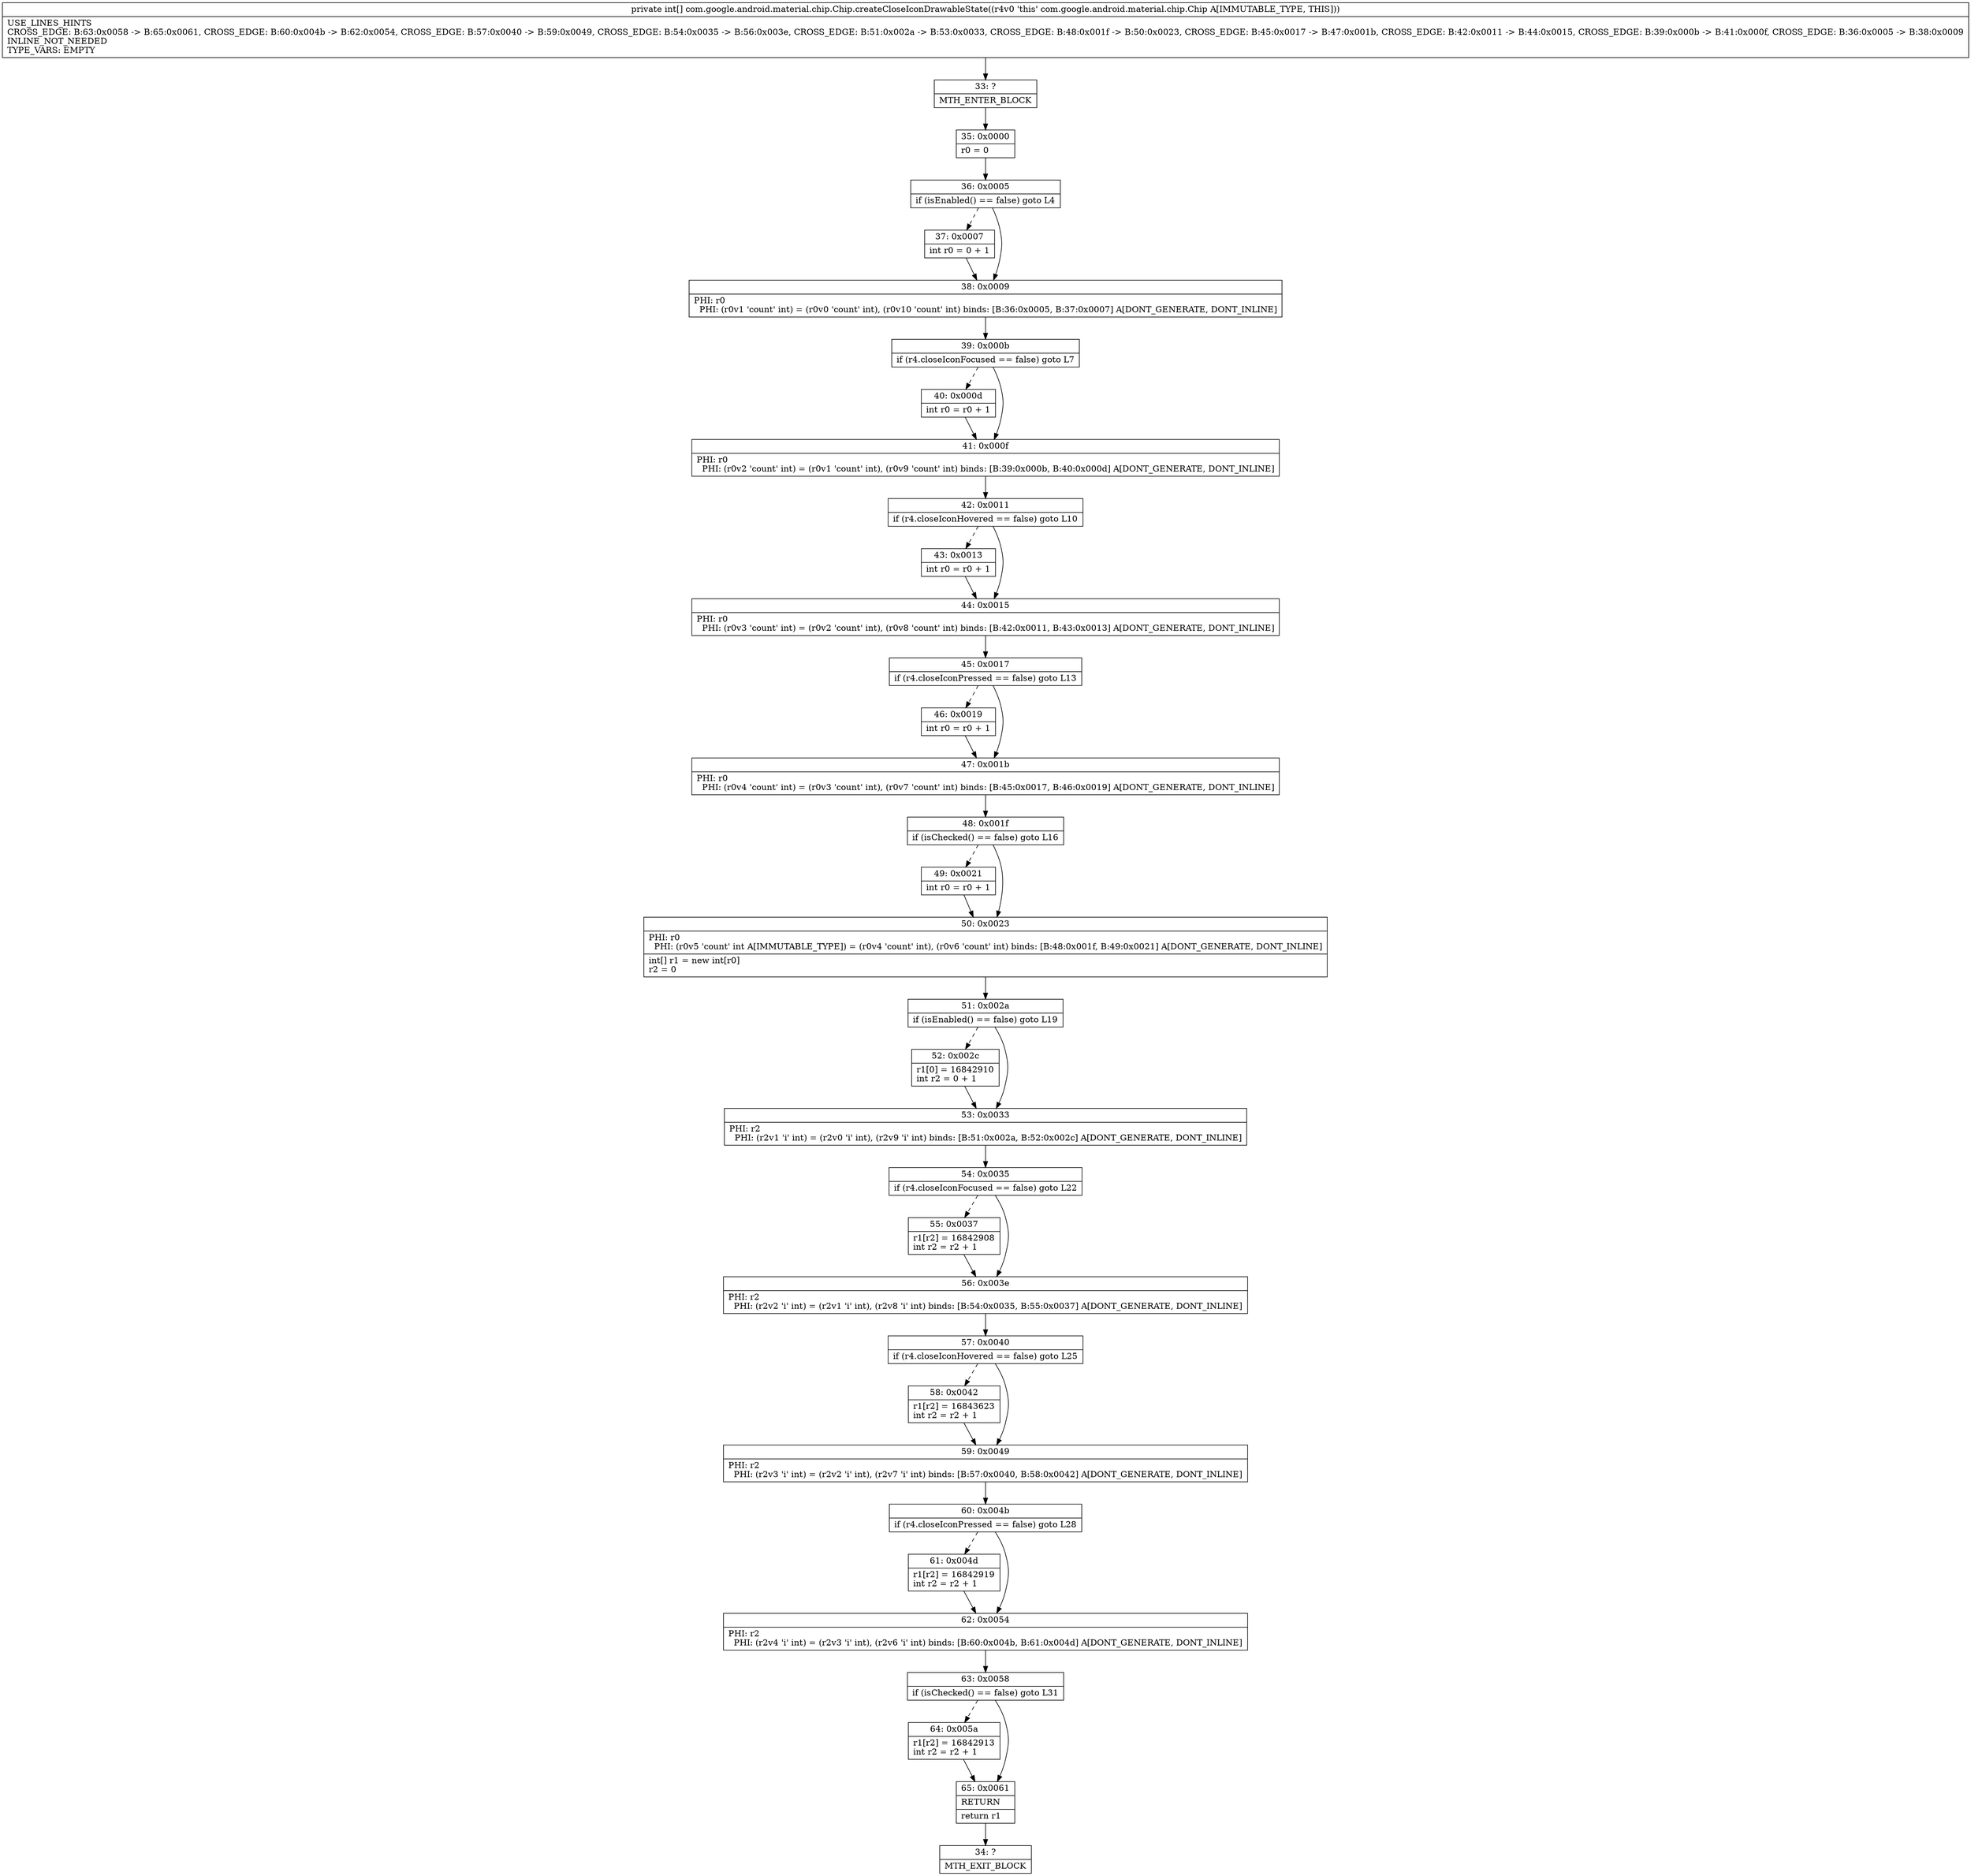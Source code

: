 digraph "CFG forcom.google.android.material.chip.Chip.createCloseIconDrawableState()[I" {
Node_33 [shape=record,label="{33\:\ ?|MTH_ENTER_BLOCK\l}"];
Node_35 [shape=record,label="{35\:\ 0x0000|r0 = 0\l}"];
Node_36 [shape=record,label="{36\:\ 0x0005|if (isEnabled() == false) goto L4\l}"];
Node_37 [shape=record,label="{37\:\ 0x0007|int r0 = 0 + 1\l}"];
Node_38 [shape=record,label="{38\:\ 0x0009|PHI: r0 \l  PHI: (r0v1 'count' int) = (r0v0 'count' int), (r0v10 'count' int) binds: [B:36:0x0005, B:37:0x0007] A[DONT_GENERATE, DONT_INLINE]\l}"];
Node_39 [shape=record,label="{39\:\ 0x000b|if (r4.closeIconFocused == false) goto L7\l}"];
Node_40 [shape=record,label="{40\:\ 0x000d|int r0 = r0 + 1\l}"];
Node_41 [shape=record,label="{41\:\ 0x000f|PHI: r0 \l  PHI: (r0v2 'count' int) = (r0v1 'count' int), (r0v9 'count' int) binds: [B:39:0x000b, B:40:0x000d] A[DONT_GENERATE, DONT_INLINE]\l}"];
Node_42 [shape=record,label="{42\:\ 0x0011|if (r4.closeIconHovered == false) goto L10\l}"];
Node_43 [shape=record,label="{43\:\ 0x0013|int r0 = r0 + 1\l}"];
Node_44 [shape=record,label="{44\:\ 0x0015|PHI: r0 \l  PHI: (r0v3 'count' int) = (r0v2 'count' int), (r0v8 'count' int) binds: [B:42:0x0011, B:43:0x0013] A[DONT_GENERATE, DONT_INLINE]\l}"];
Node_45 [shape=record,label="{45\:\ 0x0017|if (r4.closeIconPressed == false) goto L13\l}"];
Node_46 [shape=record,label="{46\:\ 0x0019|int r0 = r0 + 1\l}"];
Node_47 [shape=record,label="{47\:\ 0x001b|PHI: r0 \l  PHI: (r0v4 'count' int) = (r0v3 'count' int), (r0v7 'count' int) binds: [B:45:0x0017, B:46:0x0019] A[DONT_GENERATE, DONT_INLINE]\l}"];
Node_48 [shape=record,label="{48\:\ 0x001f|if (isChecked() == false) goto L16\l}"];
Node_49 [shape=record,label="{49\:\ 0x0021|int r0 = r0 + 1\l}"];
Node_50 [shape=record,label="{50\:\ 0x0023|PHI: r0 \l  PHI: (r0v5 'count' int A[IMMUTABLE_TYPE]) = (r0v4 'count' int), (r0v6 'count' int) binds: [B:48:0x001f, B:49:0x0021] A[DONT_GENERATE, DONT_INLINE]\l|int[] r1 = new int[r0]\lr2 = 0\l}"];
Node_51 [shape=record,label="{51\:\ 0x002a|if (isEnabled() == false) goto L19\l}"];
Node_52 [shape=record,label="{52\:\ 0x002c|r1[0] = 16842910\lint r2 = 0 + 1\l}"];
Node_53 [shape=record,label="{53\:\ 0x0033|PHI: r2 \l  PHI: (r2v1 'i' int) = (r2v0 'i' int), (r2v9 'i' int) binds: [B:51:0x002a, B:52:0x002c] A[DONT_GENERATE, DONT_INLINE]\l}"];
Node_54 [shape=record,label="{54\:\ 0x0035|if (r4.closeIconFocused == false) goto L22\l}"];
Node_55 [shape=record,label="{55\:\ 0x0037|r1[r2] = 16842908\lint r2 = r2 + 1\l}"];
Node_56 [shape=record,label="{56\:\ 0x003e|PHI: r2 \l  PHI: (r2v2 'i' int) = (r2v1 'i' int), (r2v8 'i' int) binds: [B:54:0x0035, B:55:0x0037] A[DONT_GENERATE, DONT_INLINE]\l}"];
Node_57 [shape=record,label="{57\:\ 0x0040|if (r4.closeIconHovered == false) goto L25\l}"];
Node_58 [shape=record,label="{58\:\ 0x0042|r1[r2] = 16843623\lint r2 = r2 + 1\l}"];
Node_59 [shape=record,label="{59\:\ 0x0049|PHI: r2 \l  PHI: (r2v3 'i' int) = (r2v2 'i' int), (r2v7 'i' int) binds: [B:57:0x0040, B:58:0x0042] A[DONT_GENERATE, DONT_INLINE]\l}"];
Node_60 [shape=record,label="{60\:\ 0x004b|if (r4.closeIconPressed == false) goto L28\l}"];
Node_61 [shape=record,label="{61\:\ 0x004d|r1[r2] = 16842919\lint r2 = r2 + 1\l}"];
Node_62 [shape=record,label="{62\:\ 0x0054|PHI: r2 \l  PHI: (r2v4 'i' int) = (r2v3 'i' int), (r2v6 'i' int) binds: [B:60:0x004b, B:61:0x004d] A[DONT_GENERATE, DONT_INLINE]\l}"];
Node_63 [shape=record,label="{63\:\ 0x0058|if (isChecked() == false) goto L31\l}"];
Node_64 [shape=record,label="{64\:\ 0x005a|r1[r2] = 16842913\lint r2 = r2 + 1\l}"];
Node_65 [shape=record,label="{65\:\ 0x0061|RETURN\l|return r1\l}"];
Node_34 [shape=record,label="{34\:\ ?|MTH_EXIT_BLOCK\l}"];
MethodNode[shape=record,label="{private int[] com.google.android.material.chip.Chip.createCloseIconDrawableState((r4v0 'this' com.google.android.material.chip.Chip A[IMMUTABLE_TYPE, THIS]))  | USE_LINES_HINTS\lCROSS_EDGE: B:63:0x0058 \-\> B:65:0x0061, CROSS_EDGE: B:60:0x004b \-\> B:62:0x0054, CROSS_EDGE: B:57:0x0040 \-\> B:59:0x0049, CROSS_EDGE: B:54:0x0035 \-\> B:56:0x003e, CROSS_EDGE: B:51:0x002a \-\> B:53:0x0033, CROSS_EDGE: B:48:0x001f \-\> B:50:0x0023, CROSS_EDGE: B:45:0x0017 \-\> B:47:0x001b, CROSS_EDGE: B:42:0x0011 \-\> B:44:0x0015, CROSS_EDGE: B:39:0x000b \-\> B:41:0x000f, CROSS_EDGE: B:36:0x0005 \-\> B:38:0x0009\lINLINE_NOT_NEEDED\lTYPE_VARS: EMPTY\l}"];
MethodNode -> Node_33;Node_33 -> Node_35;
Node_35 -> Node_36;
Node_36 -> Node_37[style=dashed];
Node_36 -> Node_38;
Node_37 -> Node_38;
Node_38 -> Node_39;
Node_39 -> Node_40[style=dashed];
Node_39 -> Node_41;
Node_40 -> Node_41;
Node_41 -> Node_42;
Node_42 -> Node_43[style=dashed];
Node_42 -> Node_44;
Node_43 -> Node_44;
Node_44 -> Node_45;
Node_45 -> Node_46[style=dashed];
Node_45 -> Node_47;
Node_46 -> Node_47;
Node_47 -> Node_48;
Node_48 -> Node_49[style=dashed];
Node_48 -> Node_50;
Node_49 -> Node_50;
Node_50 -> Node_51;
Node_51 -> Node_52[style=dashed];
Node_51 -> Node_53;
Node_52 -> Node_53;
Node_53 -> Node_54;
Node_54 -> Node_55[style=dashed];
Node_54 -> Node_56;
Node_55 -> Node_56;
Node_56 -> Node_57;
Node_57 -> Node_58[style=dashed];
Node_57 -> Node_59;
Node_58 -> Node_59;
Node_59 -> Node_60;
Node_60 -> Node_61[style=dashed];
Node_60 -> Node_62;
Node_61 -> Node_62;
Node_62 -> Node_63;
Node_63 -> Node_64[style=dashed];
Node_63 -> Node_65;
Node_64 -> Node_65;
Node_65 -> Node_34;
}

